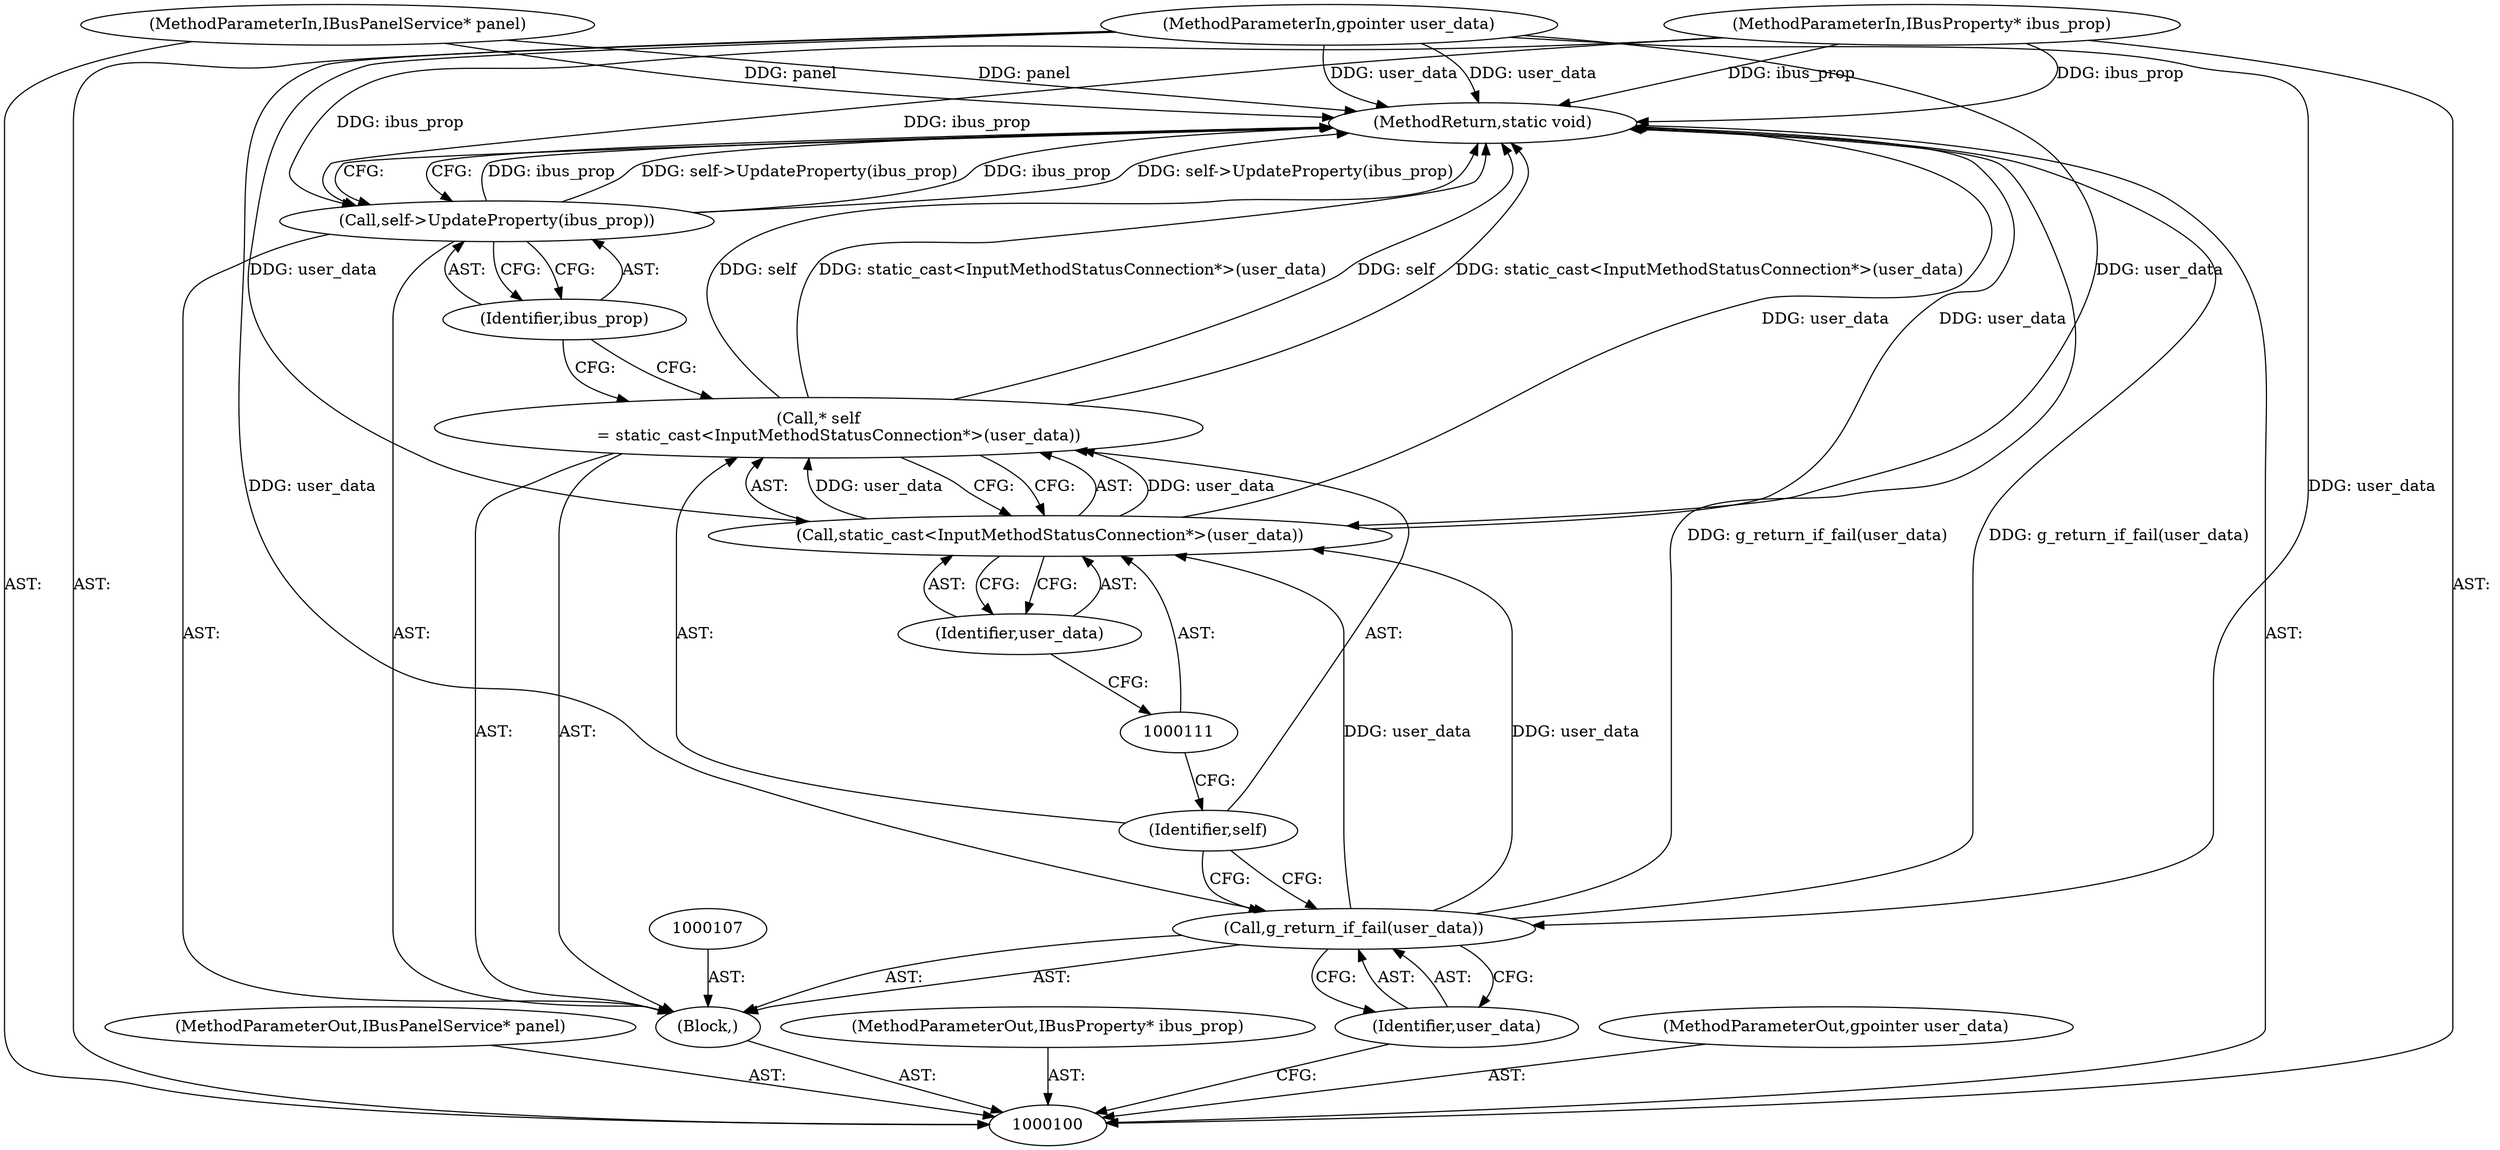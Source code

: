 digraph "1_Chrome_dc7b094a338c6c521f918f478e993f0f74bbea0d_75" {
"1000115" [label="(MethodReturn,static void)"];
"1000101" [label="(MethodParameterIn,IBusPanelService* panel)"];
"1000141" [label="(MethodParameterOut,IBusPanelService* panel)"];
"1000102" [label="(MethodParameterIn,IBusProperty* ibus_prop)"];
"1000142" [label="(MethodParameterOut,IBusProperty* ibus_prop)"];
"1000103" [label="(MethodParameterIn,gpointer user_data)"];
"1000143" [label="(MethodParameterOut,gpointer user_data)"];
"1000104" [label="(Block,)"];
"1000106" [label="(Identifier,user_data)"];
"1000105" [label="(Call,g_return_if_fail(user_data))"];
"1000108" [label="(Call,* self\n        = static_cast<InputMethodStatusConnection*>(user_data))"];
"1000109" [label="(Identifier,self)"];
"1000110" [label="(Call,static_cast<InputMethodStatusConnection*>(user_data))"];
"1000112" [label="(Identifier,user_data)"];
"1000114" [label="(Identifier,ibus_prop)"];
"1000113" [label="(Call,self->UpdateProperty(ibus_prop))"];
"1000115" -> "1000100"  [label="AST: "];
"1000115" -> "1000113"  [label="CFG: "];
"1000105" -> "1000115"  [label="DDG: g_return_if_fail(user_data)"];
"1000113" -> "1000115"  [label="DDG: ibus_prop"];
"1000113" -> "1000115"  [label="DDG: self->UpdateProperty(ibus_prop)"];
"1000103" -> "1000115"  [label="DDG: user_data"];
"1000108" -> "1000115"  [label="DDG: self"];
"1000108" -> "1000115"  [label="DDG: static_cast<InputMethodStatusConnection*>(user_data)"];
"1000102" -> "1000115"  [label="DDG: ibus_prop"];
"1000110" -> "1000115"  [label="DDG: user_data"];
"1000101" -> "1000115"  [label="DDG: panel"];
"1000101" -> "1000100"  [label="AST: "];
"1000101" -> "1000115"  [label="DDG: panel"];
"1000141" -> "1000100"  [label="AST: "];
"1000102" -> "1000100"  [label="AST: "];
"1000102" -> "1000115"  [label="DDG: ibus_prop"];
"1000102" -> "1000113"  [label="DDG: ibus_prop"];
"1000142" -> "1000100"  [label="AST: "];
"1000103" -> "1000100"  [label="AST: "];
"1000103" -> "1000115"  [label="DDG: user_data"];
"1000103" -> "1000105"  [label="DDG: user_data"];
"1000103" -> "1000110"  [label="DDG: user_data"];
"1000143" -> "1000100"  [label="AST: "];
"1000104" -> "1000100"  [label="AST: "];
"1000105" -> "1000104"  [label="AST: "];
"1000107" -> "1000104"  [label="AST: "];
"1000108" -> "1000104"  [label="AST: "];
"1000113" -> "1000104"  [label="AST: "];
"1000106" -> "1000105"  [label="AST: "];
"1000106" -> "1000100"  [label="CFG: "];
"1000105" -> "1000106"  [label="CFG: "];
"1000105" -> "1000104"  [label="AST: "];
"1000105" -> "1000106"  [label="CFG: "];
"1000106" -> "1000105"  [label="AST: "];
"1000109" -> "1000105"  [label="CFG: "];
"1000105" -> "1000115"  [label="DDG: g_return_if_fail(user_data)"];
"1000103" -> "1000105"  [label="DDG: user_data"];
"1000105" -> "1000110"  [label="DDG: user_data"];
"1000108" -> "1000104"  [label="AST: "];
"1000108" -> "1000110"  [label="CFG: "];
"1000109" -> "1000108"  [label="AST: "];
"1000110" -> "1000108"  [label="AST: "];
"1000114" -> "1000108"  [label="CFG: "];
"1000108" -> "1000115"  [label="DDG: self"];
"1000108" -> "1000115"  [label="DDG: static_cast<InputMethodStatusConnection*>(user_data)"];
"1000110" -> "1000108"  [label="DDG: user_data"];
"1000109" -> "1000108"  [label="AST: "];
"1000109" -> "1000105"  [label="CFG: "];
"1000111" -> "1000109"  [label="CFG: "];
"1000110" -> "1000108"  [label="AST: "];
"1000110" -> "1000112"  [label="CFG: "];
"1000111" -> "1000110"  [label="AST: "];
"1000112" -> "1000110"  [label="AST: "];
"1000108" -> "1000110"  [label="CFG: "];
"1000110" -> "1000115"  [label="DDG: user_data"];
"1000110" -> "1000108"  [label="DDG: user_data"];
"1000105" -> "1000110"  [label="DDG: user_data"];
"1000103" -> "1000110"  [label="DDG: user_data"];
"1000112" -> "1000110"  [label="AST: "];
"1000112" -> "1000111"  [label="CFG: "];
"1000110" -> "1000112"  [label="CFG: "];
"1000114" -> "1000113"  [label="AST: "];
"1000114" -> "1000108"  [label="CFG: "];
"1000113" -> "1000114"  [label="CFG: "];
"1000113" -> "1000104"  [label="AST: "];
"1000113" -> "1000114"  [label="CFG: "];
"1000114" -> "1000113"  [label="AST: "];
"1000115" -> "1000113"  [label="CFG: "];
"1000113" -> "1000115"  [label="DDG: ibus_prop"];
"1000113" -> "1000115"  [label="DDG: self->UpdateProperty(ibus_prop)"];
"1000102" -> "1000113"  [label="DDG: ibus_prop"];
}
